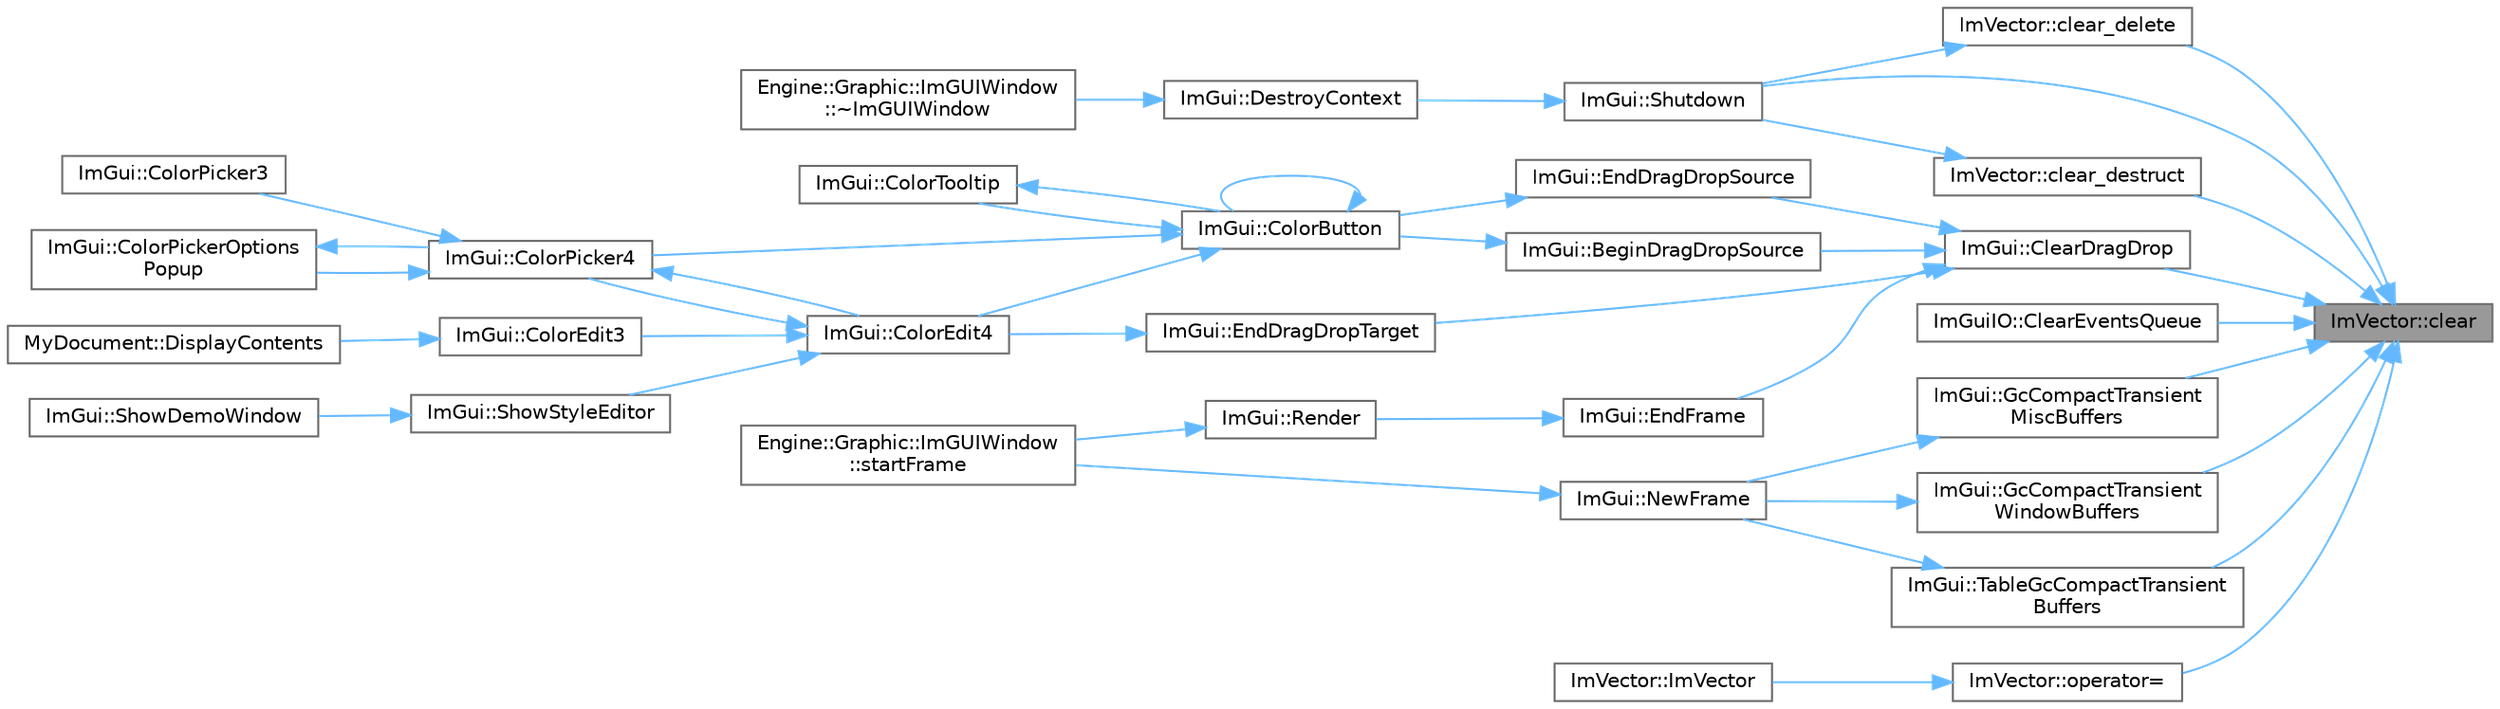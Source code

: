 digraph "ImVector::clear"
{
 // LATEX_PDF_SIZE
  bgcolor="transparent";
  edge [fontname=Helvetica,fontsize=10,labelfontname=Helvetica,labelfontsize=10];
  node [fontname=Helvetica,fontsize=10,shape=box,height=0.2,width=0.4];
  rankdir="RL";
  Node1 [id="Node000001",label="ImVector::clear",height=0.2,width=0.4,color="gray40", fillcolor="grey60", style="filled", fontcolor="black",tooltip=" "];
  Node1 -> Node2 [id="edge1_Node000001_Node000002",dir="back",color="steelblue1",style="solid",tooltip=" "];
  Node2 [id="Node000002",label="ImVector::clear_delete",height=0.2,width=0.4,color="grey40", fillcolor="white", style="filled",URL="$struct_im_vector.html#aed9c986ef3cd59fabbd89355d0023122",tooltip=" "];
  Node2 -> Node3 [id="edge2_Node000002_Node000003",dir="back",color="steelblue1",style="solid",tooltip=" "];
  Node3 [id="Node000003",label="ImGui::Shutdown",height=0.2,width=0.4,color="grey40", fillcolor="white", style="filled",URL="$namespace_im_gui.html#aeba34069558d4fbcf734a9c92ce3b773",tooltip=" "];
  Node3 -> Node4 [id="edge3_Node000003_Node000004",dir="back",color="steelblue1",style="solid",tooltip=" "];
  Node4 [id="Node000004",label="ImGui::DestroyContext",height=0.2,width=0.4,color="grey40", fillcolor="white", style="filled",URL="$namespace_im_gui.html#ab9132deece575023170cd8e681d0581d",tooltip=" "];
  Node4 -> Node5 [id="edge4_Node000004_Node000005",dir="back",color="steelblue1",style="solid",tooltip=" "];
  Node5 [id="Node000005",label="Engine::Graphic::ImGUIWindow\l::~ImGUIWindow",height=0.2,width=0.4,color="grey40", fillcolor="white", style="filled",URL="$class_engine_1_1_graphic_1_1_im_g_u_i_window.html#a503e28ff50ea0cf053f89ce4ab8e27c4",tooltip=" "];
  Node1 -> Node6 [id="edge5_Node000001_Node000006",dir="back",color="steelblue1",style="solid",tooltip=" "];
  Node6 [id="Node000006",label="ImVector::clear_destruct",height=0.2,width=0.4,color="grey40", fillcolor="white", style="filled",URL="$struct_im_vector.html#ac1ed34eac753156e87e8a92f78dbbe3f",tooltip=" "];
  Node6 -> Node3 [id="edge6_Node000006_Node000003",dir="back",color="steelblue1",style="solid",tooltip=" "];
  Node1 -> Node7 [id="edge7_Node000001_Node000007",dir="back",color="steelblue1",style="solid",tooltip=" "];
  Node7 [id="Node000007",label="ImGui::ClearDragDrop",height=0.2,width=0.4,color="grey40", fillcolor="white", style="filled",URL="$namespace_im_gui.html#adae8f94649956a2a717c00dbf81a5df9",tooltip=" "];
  Node7 -> Node8 [id="edge8_Node000007_Node000008",dir="back",color="steelblue1",style="solid",tooltip=" "];
  Node8 [id="Node000008",label="ImGui::BeginDragDropSource",height=0.2,width=0.4,color="grey40", fillcolor="white", style="filled",URL="$namespace_im_gui.html#ac2609b0f034d3bcd8d70d26df8694eaa",tooltip=" "];
  Node8 -> Node9 [id="edge9_Node000008_Node000009",dir="back",color="steelblue1",style="solid",tooltip=" "];
  Node9 [id="Node000009",label="ImGui::ColorButton",height=0.2,width=0.4,color="grey40", fillcolor="white", style="filled",URL="$namespace_im_gui.html#ae2d7c8f37726810753d71d480f0af7f0",tooltip=" "];
  Node9 -> Node9 [id="edge10_Node000009_Node000009",dir="back",color="steelblue1",style="solid",tooltip=" "];
  Node9 -> Node10 [id="edge11_Node000009_Node000010",dir="back",color="steelblue1",style="solid",tooltip=" "];
  Node10 [id="Node000010",label="ImGui::ColorEdit4",height=0.2,width=0.4,color="grey40", fillcolor="white", style="filled",URL="$namespace_im_gui.html#ac3f45e2aa0b1d591cc8a2cdf8b566a45",tooltip=" "];
  Node10 -> Node11 [id="edge12_Node000010_Node000011",dir="back",color="steelblue1",style="solid",tooltip=" "];
  Node11 [id="Node000011",label="ImGui::ColorEdit3",height=0.2,width=0.4,color="grey40", fillcolor="white", style="filled",URL="$namespace_im_gui.html#a5afe76ba1c91f07363e40396e7df656e",tooltip=" "];
  Node11 -> Node12 [id="edge13_Node000011_Node000012",dir="back",color="steelblue1",style="solid",tooltip=" "];
  Node12 [id="Node000012",label="MyDocument::DisplayContents",height=0.2,width=0.4,color="grey40", fillcolor="white", style="filled",URL="$struct_my_document.html#aa51e0b8e6c95b7109a507603599c05d9",tooltip=" "];
  Node10 -> Node13 [id="edge14_Node000010_Node000013",dir="back",color="steelblue1",style="solid",tooltip=" "];
  Node13 [id="Node000013",label="ImGui::ColorPicker4",height=0.2,width=0.4,color="grey40", fillcolor="white", style="filled",URL="$namespace_im_gui.html#a3d5aae9e0a14aa051d5a799abbe97b32",tooltip=" "];
  Node13 -> Node10 [id="edge15_Node000013_Node000010",dir="back",color="steelblue1",style="solid",tooltip=" "];
  Node13 -> Node14 [id="edge16_Node000013_Node000014",dir="back",color="steelblue1",style="solid",tooltip=" "];
  Node14 [id="Node000014",label="ImGui::ColorPicker3",height=0.2,width=0.4,color="grey40", fillcolor="white", style="filled",URL="$namespace_im_gui.html#a2a2a98cb9a17b18702be6b954670b388",tooltip=" "];
  Node13 -> Node15 [id="edge17_Node000013_Node000015",dir="back",color="steelblue1",style="solid",tooltip=" "];
  Node15 [id="Node000015",label="ImGui::ColorPickerOptions\lPopup",height=0.2,width=0.4,color="grey40", fillcolor="white", style="filled",URL="$namespace_im_gui.html#a6d112eeb6d8ffdebbc9d9a8c66babbee",tooltip=" "];
  Node15 -> Node13 [id="edge18_Node000015_Node000013",dir="back",color="steelblue1",style="solid",tooltip=" "];
  Node10 -> Node16 [id="edge19_Node000010_Node000016",dir="back",color="steelblue1",style="solid",tooltip=" "];
  Node16 [id="Node000016",label="ImGui::ShowStyleEditor",height=0.2,width=0.4,color="grey40", fillcolor="white", style="filled",URL="$namespace_im_gui.html#ab2eb3dec78d054fe3feab1c091ec5de5",tooltip=" "];
  Node16 -> Node17 [id="edge20_Node000016_Node000017",dir="back",color="steelblue1",style="solid",tooltip=" "];
  Node17 [id="Node000017",label="ImGui::ShowDemoWindow",height=0.2,width=0.4,color="grey40", fillcolor="white", style="filled",URL="$namespace_im_gui.html#af95643a0ce4893b9e57c12991922fb18",tooltip=" "];
  Node9 -> Node13 [id="edge21_Node000009_Node000013",dir="back",color="steelblue1",style="solid",tooltip=" "];
  Node9 -> Node18 [id="edge22_Node000009_Node000018",dir="back",color="steelblue1",style="solid",tooltip=" "];
  Node18 [id="Node000018",label="ImGui::ColorTooltip",height=0.2,width=0.4,color="grey40", fillcolor="white", style="filled",URL="$namespace_im_gui.html#afad90b366b6471e3b13175c0ebeb26c8",tooltip=" "];
  Node18 -> Node9 [id="edge23_Node000018_Node000009",dir="back",color="steelblue1",style="solid",tooltip=" "];
  Node7 -> Node19 [id="edge24_Node000007_Node000019",dir="back",color="steelblue1",style="solid",tooltip=" "];
  Node19 [id="Node000019",label="ImGui::EndDragDropSource",height=0.2,width=0.4,color="grey40", fillcolor="white", style="filled",URL="$namespace_im_gui.html#a02f225fefff2a046038ed99ab20606da",tooltip=" "];
  Node19 -> Node9 [id="edge25_Node000019_Node000009",dir="back",color="steelblue1",style="solid",tooltip=" "];
  Node7 -> Node20 [id="edge26_Node000007_Node000020",dir="back",color="steelblue1",style="solid",tooltip=" "];
  Node20 [id="Node000020",label="ImGui::EndDragDropTarget",height=0.2,width=0.4,color="grey40", fillcolor="white", style="filled",URL="$namespace_im_gui.html#ae8313266214728f86c2cb7cb30a30e89",tooltip=" "];
  Node20 -> Node10 [id="edge27_Node000020_Node000010",dir="back",color="steelblue1",style="solid",tooltip=" "];
  Node7 -> Node21 [id="edge28_Node000007_Node000021",dir="back",color="steelblue1",style="solid",tooltip=" "];
  Node21 [id="Node000021",label="ImGui::EndFrame",height=0.2,width=0.4,color="grey40", fillcolor="white", style="filled",URL="$namespace_im_gui.html#a246c37da45e88a12ade440a0feacb4ee",tooltip=" "];
  Node21 -> Node22 [id="edge29_Node000021_Node000022",dir="back",color="steelblue1",style="solid",tooltip=" "];
  Node22 [id="Node000022",label="ImGui::Render",height=0.2,width=0.4,color="grey40", fillcolor="white", style="filled",URL="$namespace_im_gui.html#ab51a164f547317c16c441f1599e3946d",tooltip=" "];
  Node22 -> Node23 [id="edge30_Node000022_Node000023",dir="back",color="steelblue1",style="solid",tooltip=" "];
  Node23 [id="Node000023",label="Engine::Graphic::ImGUIWindow\l::startFrame",height=0.2,width=0.4,color="grey40", fillcolor="white", style="filled",URL="$class_engine_1_1_graphic_1_1_im_g_u_i_window.html#a9ca05f8fa30f8ee342d254eb0d34948a",tooltip=" "];
  Node1 -> Node24 [id="edge31_Node000001_Node000024",dir="back",color="steelblue1",style="solid",tooltip=" "];
  Node24 [id="Node000024",label="ImGuiIO::ClearEventsQueue",height=0.2,width=0.4,color="grey40", fillcolor="white", style="filled",URL="$struct_im_gui_i_o.html#af335eab4d2bcb88ea3f225c48cfcbb51",tooltip=" "];
  Node1 -> Node25 [id="edge32_Node000001_Node000025",dir="back",color="steelblue1",style="solid",tooltip=" "];
  Node25 [id="Node000025",label="ImGui::GcCompactTransient\lMiscBuffers",height=0.2,width=0.4,color="grey40", fillcolor="white", style="filled",URL="$namespace_im_gui.html#aab0d052a1581fddc1cc2d9d981f487c0",tooltip=" "];
  Node25 -> Node26 [id="edge33_Node000025_Node000026",dir="back",color="steelblue1",style="solid",tooltip=" "];
  Node26 [id="Node000026",label="ImGui::NewFrame",height=0.2,width=0.4,color="grey40", fillcolor="white", style="filled",URL="$namespace_im_gui.html#ab3f1fc018f903b7ad79fd10663375774",tooltip=" "];
  Node26 -> Node23 [id="edge34_Node000026_Node000023",dir="back",color="steelblue1",style="solid",tooltip=" "];
  Node1 -> Node27 [id="edge35_Node000001_Node000027",dir="back",color="steelblue1",style="solid",tooltip=" "];
  Node27 [id="Node000027",label="ImGui::GcCompactTransient\lWindowBuffers",height=0.2,width=0.4,color="grey40", fillcolor="white", style="filled",URL="$namespace_im_gui.html#a8386015888f38f2a33528ccbb34bd49d",tooltip=" "];
  Node27 -> Node26 [id="edge36_Node000027_Node000026",dir="back",color="steelblue1",style="solid",tooltip=" "];
  Node1 -> Node28 [id="edge37_Node000001_Node000028",dir="back",color="steelblue1",style="solid",tooltip=" "];
  Node28 [id="Node000028",label="ImVector::operator=",height=0.2,width=0.4,color="grey40", fillcolor="white", style="filled",URL="$struct_im_vector.html#aa616055e1c04b4b1026ecdb67ce839e7",tooltip=" "];
  Node28 -> Node29 [id="edge38_Node000028_Node000029",dir="back",color="steelblue1",style="solid",tooltip=" "];
  Node29 [id="Node000029",label="ImVector::ImVector",height=0.2,width=0.4,color="grey40", fillcolor="white", style="filled",URL="$struct_im_vector.html#a6e2ee59d8b2fa1583617a2110a56aed4",tooltip=" "];
  Node1 -> Node3 [id="edge39_Node000001_Node000003",dir="back",color="steelblue1",style="solid",tooltip=" "];
  Node1 -> Node30 [id="edge40_Node000001_Node000030",dir="back",color="steelblue1",style="solid",tooltip=" "];
  Node30 [id="Node000030",label="ImGui::TableGcCompactTransient\lBuffers",height=0.2,width=0.4,color="grey40", fillcolor="white", style="filled",URL="$namespace_im_gui.html#af3cb65f8b45057e34fa7d9447a57eb28",tooltip=" "];
  Node30 -> Node26 [id="edge41_Node000030_Node000026",dir="back",color="steelblue1",style="solid",tooltip=" "];
}
